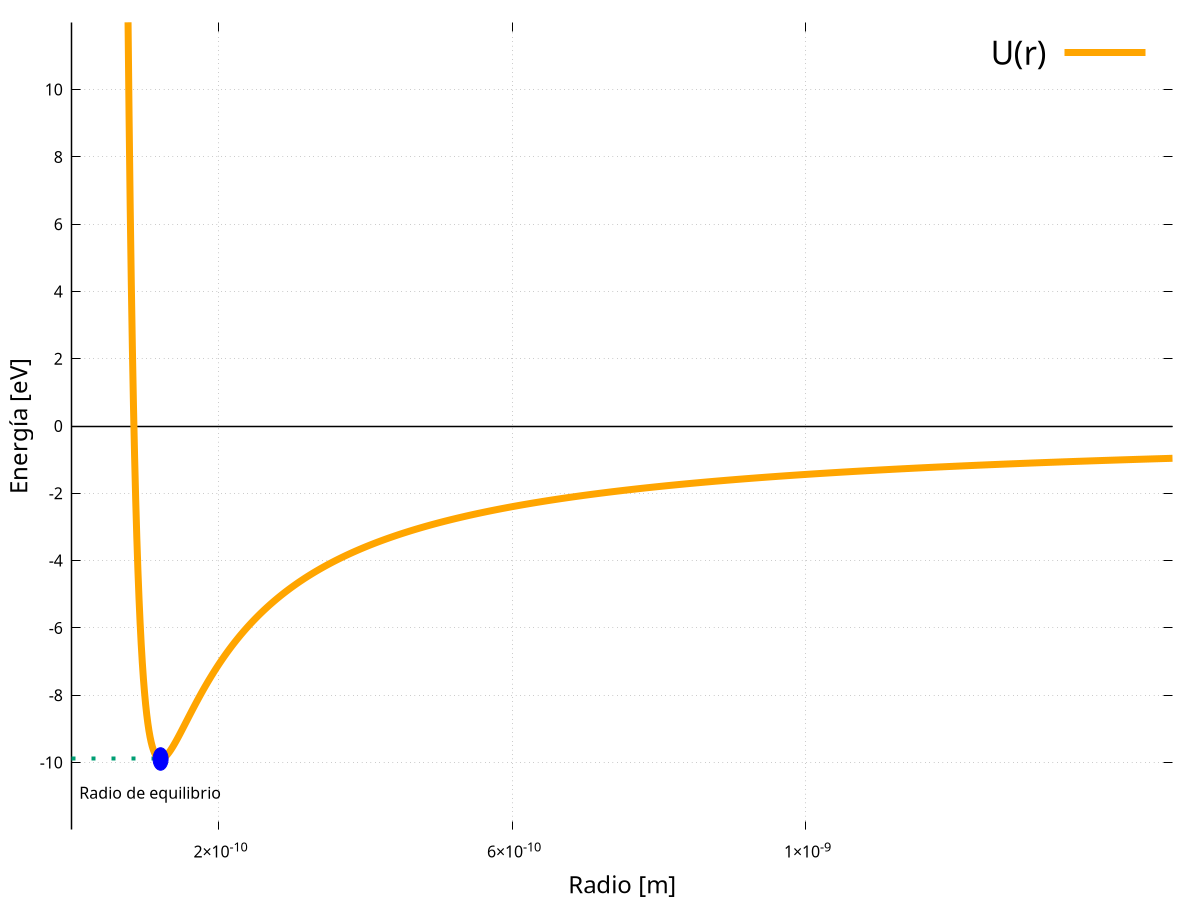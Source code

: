 # gnuplot
set encoding utf8
set terminal epslatex size 14cm,7cm color
#set size 1.0
set output 'grMoléculaDiatómica.tex'
#set title "Distancia entre los núcleos de los átomos" font ",24"
k = 8.99e9
e = 1.6e-19
B = 1e-78
U(r) = (((-k*e**2)/r)+(B/r**6))/e
set samples 1000
set dummy r
set xlabel "Radio [m]" font "Times-Roman,18"
set ylabel "Energía [eV]" font "Times-Roman,18"
set xtics font "Times-Roman, 12"
set ytics font "Times-Roman, 12"
unset border
set xtics 2e-10,4e-10,10e-10
set ytics -10, 2, 10
set grid
set style line 1 lw 3 lc rgb "orange"
set xzeroaxis lt 1 lc rgb "black" lw 1.5
set yzeroaxis lt 1 lc rgb "black" lw 1.5
set key font ",24"
#set object 1 ellipse at 1.21e-10,U(1.21e-10) size screen 0.0175,0.025 front fc rgb "blue" fillstyle solid 1.0
set object 1 ellipse at 1.21e-10,U(1.21e-10) size screen 0.025/2,0.025 front fc rgb "blue" fillstyle solid 1.0
set label 1 "Radio de equilibrio" at 0.1e-10,U(1.21e-10)-1 left front font ",12"
set arrow 1 from 0,U(1.21e-10) to 1.21e-10,U(1.21e-10) nohead ls 2 lw 4 dt 3
plot [0:1.5e-9][-12:12] U(r) lw 7 lc rgb "orange"
